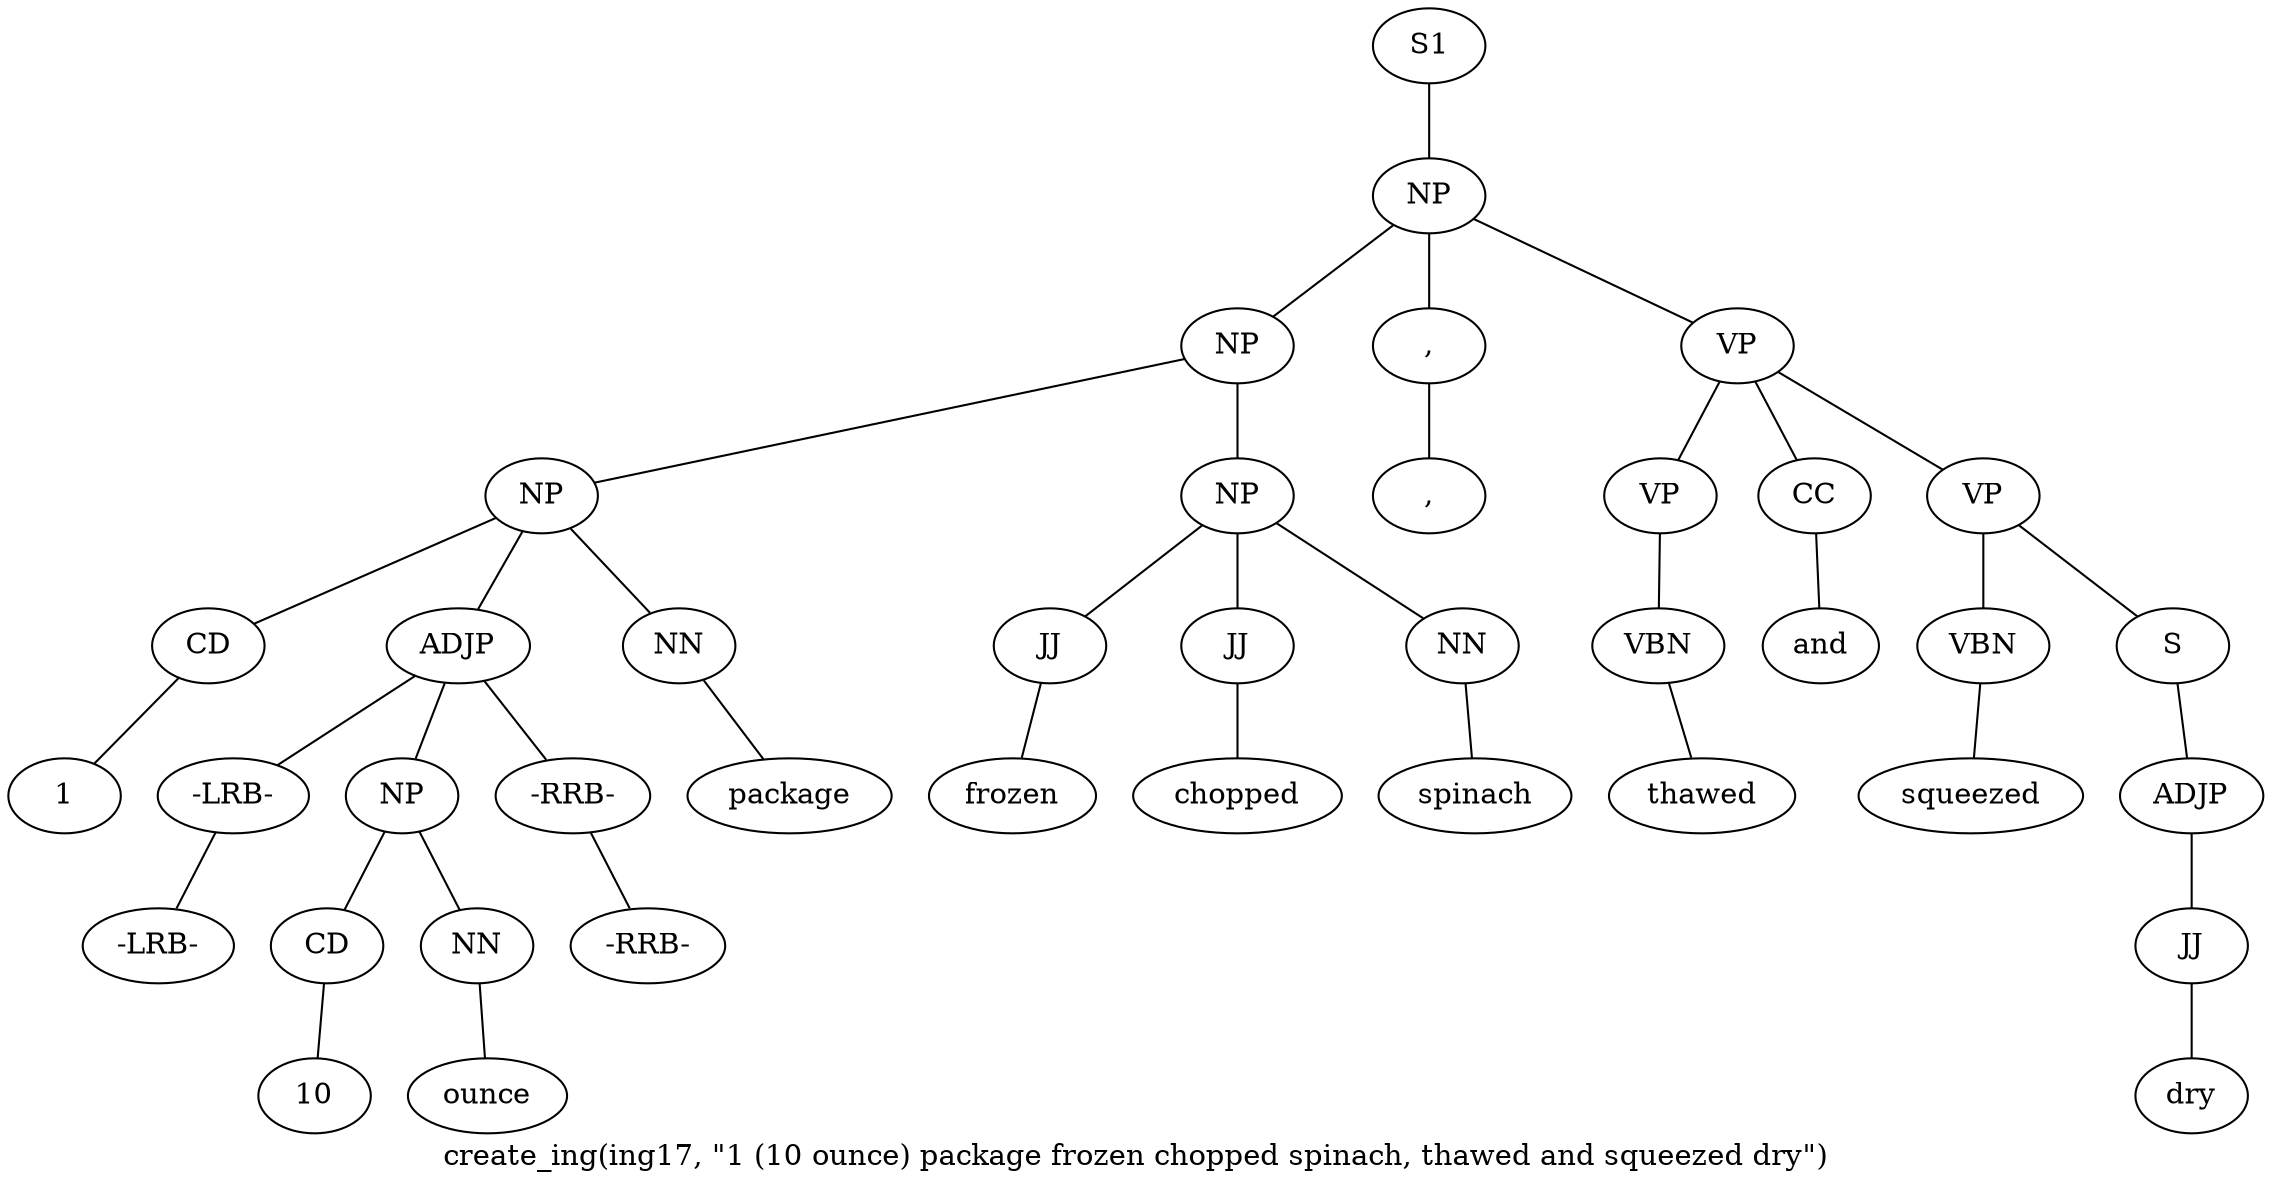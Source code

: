 graph SyntaxGraph {
	label = "create_ing(ing17, \"1 (10 ounce) package frozen chopped spinach, thawed and squeezed dry\")";
	Node0 [label="S1"];
	Node1 [label="NP"];
	Node2 [label="NP"];
	Node3 [label="NP"];
	Node4 [label="CD"];
	Node5 [label="1"];
	Node6 [label="ADJP"];
	Node7 [label="-LRB-"];
	Node8 [label="-LRB-"];
	Node9 [label="NP"];
	Node10 [label="CD"];
	Node11 [label="10"];
	Node12 [label="NN"];
	Node13 [label="ounce"];
	Node14 [label="-RRB-"];
	Node15 [label="-RRB-"];
	Node16 [label="NN"];
	Node17 [label="package"];
	Node18 [label="NP"];
	Node19 [label="JJ"];
	Node20 [label="frozen"];
	Node21 [label="JJ"];
	Node22 [label="chopped"];
	Node23 [label="NN"];
	Node24 [label="spinach"];
	Node25 [label=","];
	Node26 [label=","];
	Node27 [label="VP"];
	Node28 [label="VP"];
	Node29 [label="VBN"];
	Node30 [label="thawed"];
	Node31 [label="CC"];
	Node32 [label="and"];
	Node33 [label="VP"];
	Node34 [label="VBN"];
	Node35 [label="squeezed"];
	Node36 [label="S"];
	Node37 [label="ADJP"];
	Node38 [label="JJ"];
	Node39 [label="dry"];

	Node0 -- Node1;
	Node1 -- Node2;
	Node1 -- Node25;
	Node1 -- Node27;
	Node2 -- Node3;
	Node2 -- Node18;
	Node3 -- Node4;
	Node3 -- Node6;
	Node3 -- Node16;
	Node4 -- Node5;
	Node6 -- Node7;
	Node6 -- Node9;
	Node6 -- Node14;
	Node7 -- Node8;
	Node9 -- Node10;
	Node9 -- Node12;
	Node10 -- Node11;
	Node12 -- Node13;
	Node14 -- Node15;
	Node16 -- Node17;
	Node18 -- Node19;
	Node18 -- Node21;
	Node18 -- Node23;
	Node19 -- Node20;
	Node21 -- Node22;
	Node23 -- Node24;
	Node25 -- Node26;
	Node27 -- Node28;
	Node27 -- Node31;
	Node27 -- Node33;
	Node28 -- Node29;
	Node29 -- Node30;
	Node31 -- Node32;
	Node33 -- Node34;
	Node33 -- Node36;
	Node34 -- Node35;
	Node36 -- Node37;
	Node37 -- Node38;
	Node38 -- Node39;
}